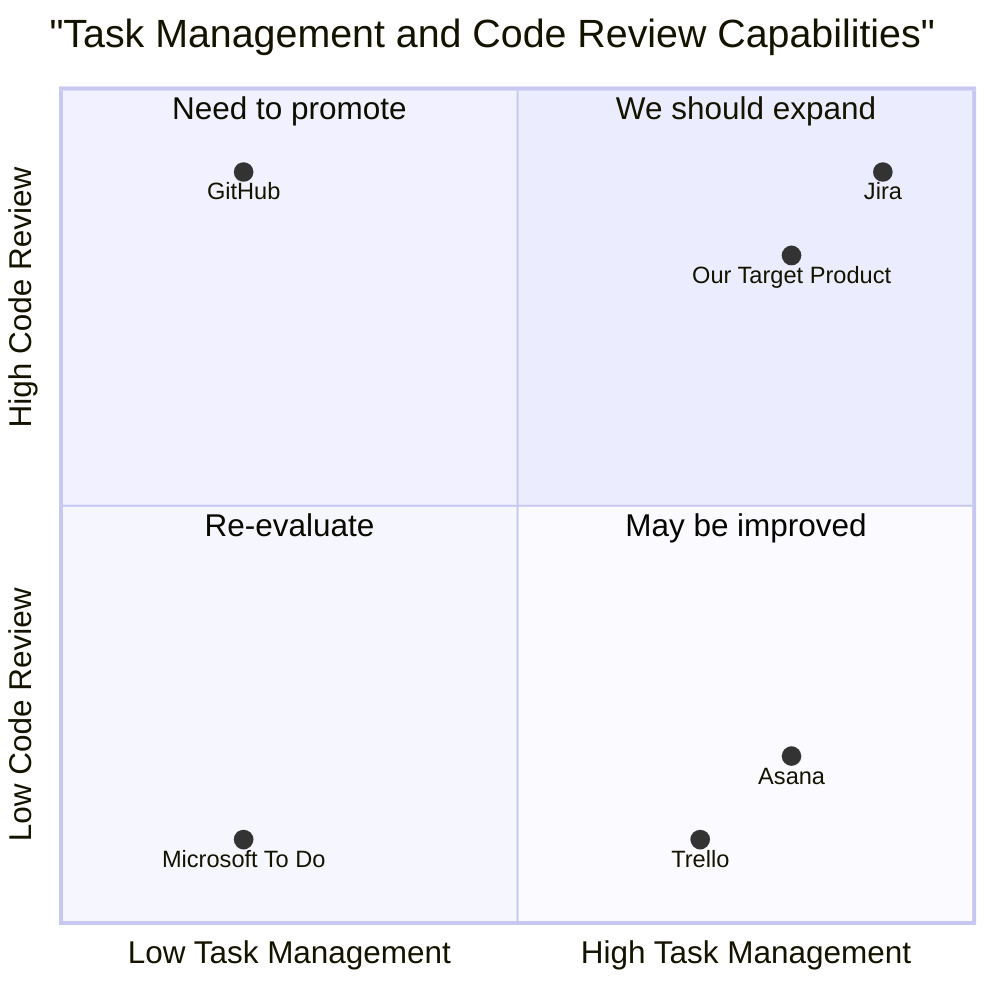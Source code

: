 quadrantChart
    title "Task Management and Code Review Capabilities"
    x-axis "Low Task Management" --> "High Task Management"
    y-axis "Low Code Review" --> "High Code Review"
    quadrant-1 "We should expand"
    quadrant-2 "Need to promote"
    quadrant-3 "Re-evaluate"
    quadrant-4 "May be improved"
    "Microsoft To Do": [0.2, 0.1]
    "Asana": [0.8, 0.2]
    "Jira": [0.9, 0.9]
    "Trello": [0.7, 0.1]
    "GitHub": [0.2, 0.9]
    "Our Target Product": [0.8, 0.8]